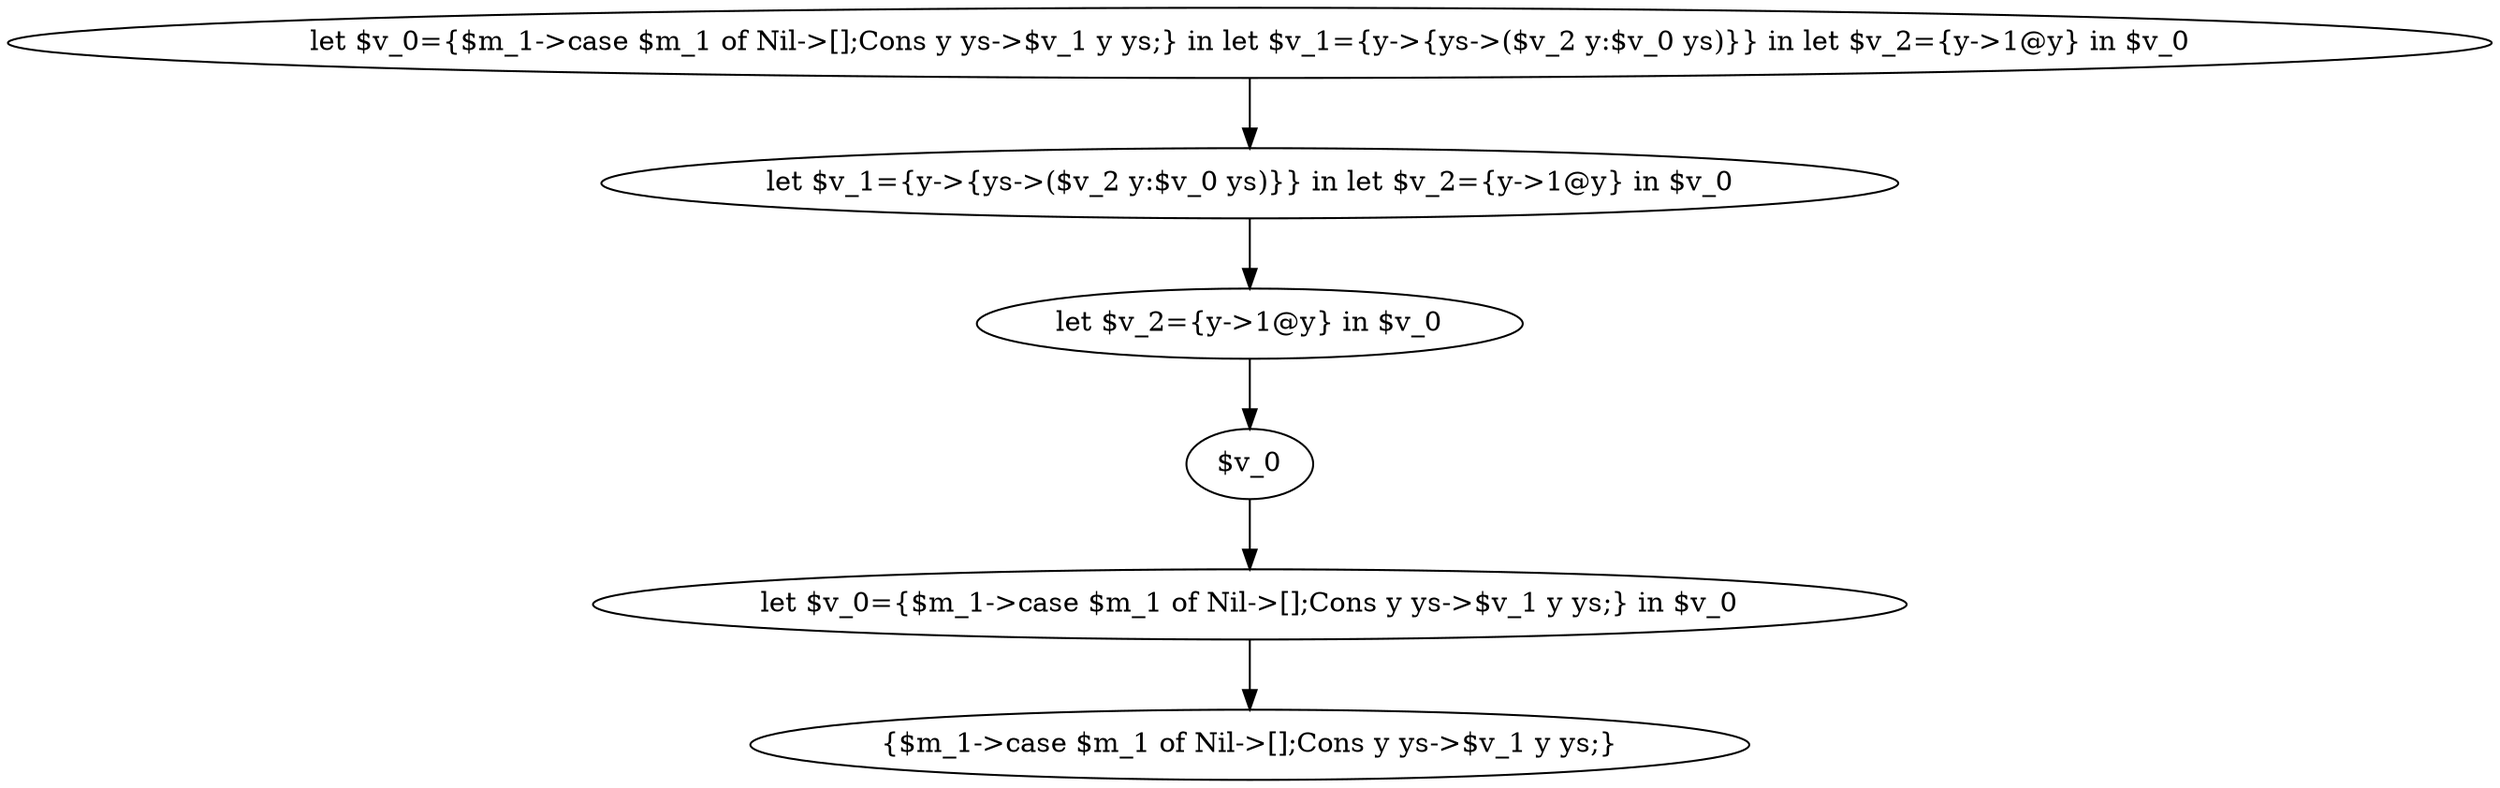 digraph G {"let $v_0={$m_1->case $m_1 of Nil->[];Cons y ys->$v_1 y ys;} in let $v_1={y->{ys->($v_2 y:$v_0 ys)}} in let $v_2={y->1@y} in $v_0"->"let $v_1={y->{ys->($v_2 y:$v_0 ys)}} in let $v_2={y->1@y} in $v_0"->"let $v_2={y->1@y} in $v_0"->"$v_0"->"let $v_0={$m_1->case $m_1 of Nil->[];Cons y ys->$v_1 y ys;} in $v_0"->"{$m_1->case $m_1 of Nil->[];Cons y ys->$v_1 y ys;}"}